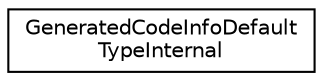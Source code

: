 digraph "类继承关系图"
{
 // LATEX_PDF_SIZE
  edge [fontname="Helvetica",fontsize="10",labelfontname="Helvetica",labelfontsize="10"];
  node [fontname="Helvetica",fontsize="10",shape=record];
  rankdir="LR";
  Node0 [label="GeneratedCodeInfoDefault\lTypeInternal",height=0.2,width=0.4,color="black", fillcolor="white", style="filled",URL="$structGeneratedCodeInfoDefaultTypeInternal.html",tooltip=" "];
}
